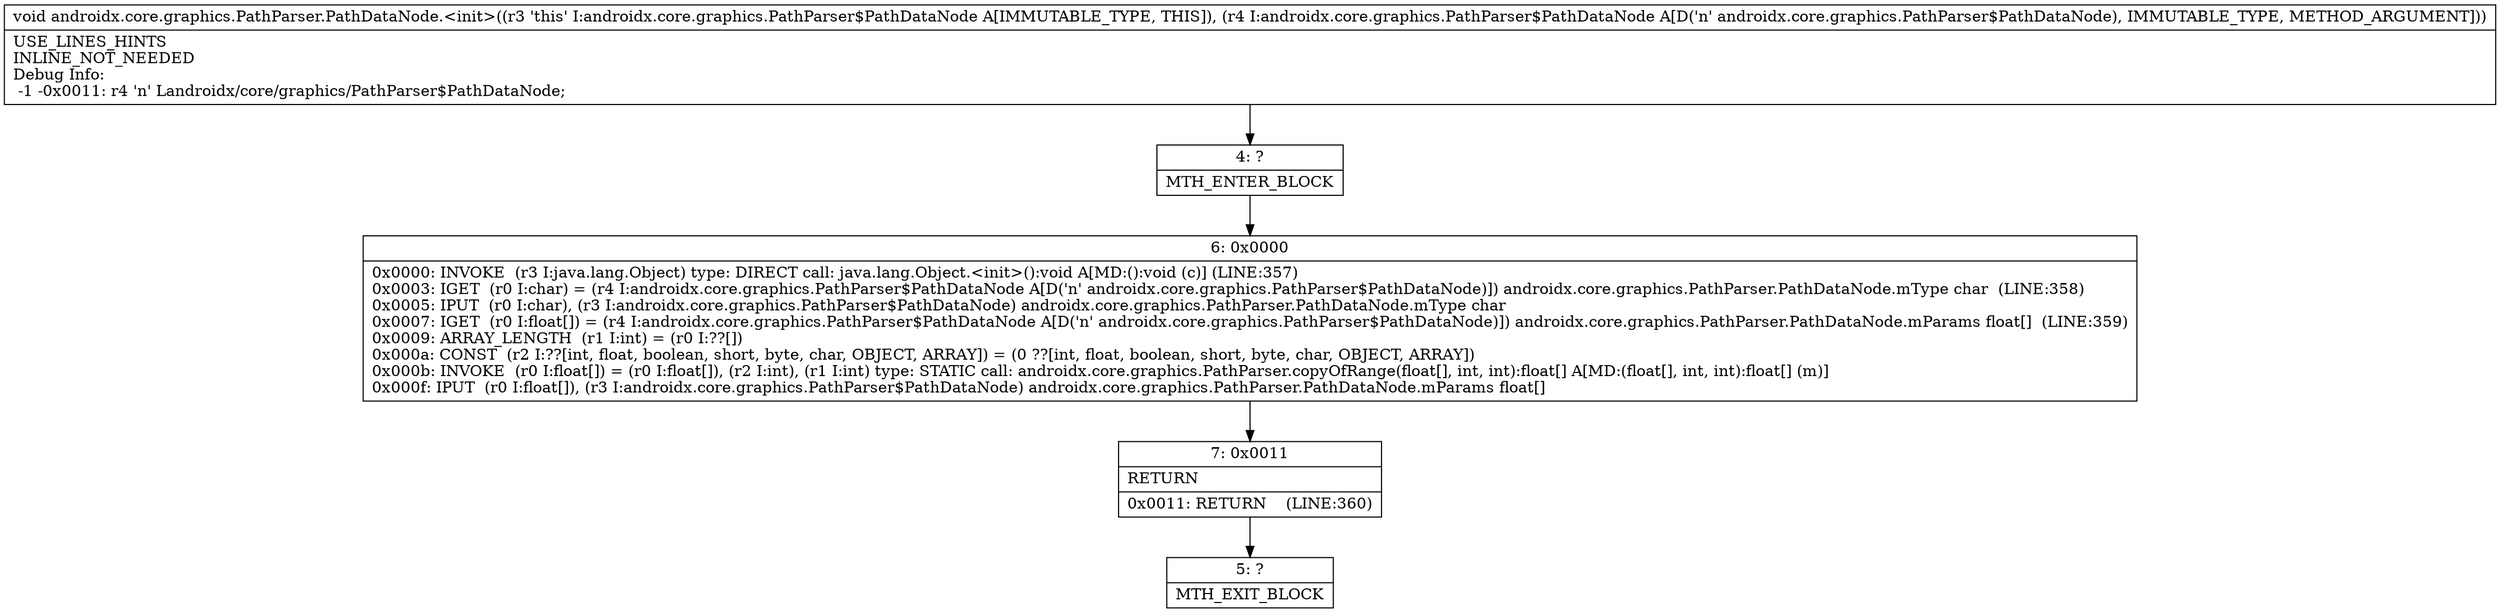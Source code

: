 digraph "CFG forandroidx.core.graphics.PathParser.PathDataNode.\<init\>(Landroidx\/core\/graphics\/PathParser$PathDataNode;)V" {
Node_4 [shape=record,label="{4\:\ ?|MTH_ENTER_BLOCK\l}"];
Node_6 [shape=record,label="{6\:\ 0x0000|0x0000: INVOKE  (r3 I:java.lang.Object) type: DIRECT call: java.lang.Object.\<init\>():void A[MD:():void (c)] (LINE:357)\l0x0003: IGET  (r0 I:char) = (r4 I:androidx.core.graphics.PathParser$PathDataNode A[D('n' androidx.core.graphics.PathParser$PathDataNode)]) androidx.core.graphics.PathParser.PathDataNode.mType char  (LINE:358)\l0x0005: IPUT  (r0 I:char), (r3 I:androidx.core.graphics.PathParser$PathDataNode) androidx.core.graphics.PathParser.PathDataNode.mType char \l0x0007: IGET  (r0 I:float[]) = (r4 I:androidx.core.graphics.PathParser$PathDataNode A[D('n' androidx.core.graphics.PathParser$PathDataNode)]) androidx.core.graphics.PathParser.PathDataNode.mParams float[]  (LINE:359)\l0x0009: ARRAY_LENGTH  (r1 I:int) = (r0 I:??[]) \l0x000a: CONST  (r2 I:??[int, float, boolean, short, byte, char, OBJECT, ARRAY]) = (0 ??[int, float, boolean, short, byte, char, OBJECT, ARRAY]) \l0x000b: INVOKE  (r0 I:float[]) = (r0 I:float[]), (r2 I:int), (r1 I:int) type: STATIC call: androidx.core.graphics.PathParser.copyOfRange(float[], int, int):float[] A[MD:(float[], int, int):float[] (m)]\l0x000f: IPUT  (r0 I:float[]), (r3 I:androidx.core.graphics.PathParser$PathDataNode) androidx.core.graphics.PathParser.PathDataNode.mParams float[] \l}"];
Node_7 [shape=record,label="{7\:\ 0x0011|RETURN\l|0x0011: RETURN    (LINE:360)\l}"];
Node_5 [shape=record,label="{5\:\ ?|MTH_EXIT_BLOCK\l}"];
MethodNode[shape=record,label="{void androidx.core.graphics.PathParser.PathDataNode.\<init\>((r3 'this' I:androidx.core.graphics.PathParser$PathDataNode A[IMMUTABLE_TYPE, THIS]), (r4 I:androidx.core.graphics.PathParser$PathDataNode A[D('n' androidx.core.graphics.PathParser$PathDataNode), IMMUTABLE_TYPE, METHOD_ARGUMENT]))  | USE_LINES_HINTS\lINLINE_NOT_NEEDED\lDebug Info:\l  \-1 \-0x0011: r4 'n' Landroidx\/core\/graphics\/PathParser$PathDataNode;\l}"];
MethodNode -> Node_4;Node_4 -> Node_6;
Node_6 -> Node_7;
Node_7 -> Node_5;
}

